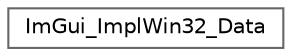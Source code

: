 digraph "Graphical Class Hierarchy"
{
 // LATEX_PDF_SIZE
  bgcolor="transparent";
  edge [fontname=Helvetica,fontsize=10,labelfontname=Helvetica,labelfontsize=10];
  node [fontname=Helvetica,fontsize=10,shape=box,height=0.2,width=0.4];
  rankdir="LR";
  Node0 [id="Node000000",label="ImGui_ImplWin32_Data",height=0.2,width=0.4,color="grey40", fillcolor="white", style="filled",URL="$struct_im_gui___impl_win32___data.html",tooltip=" "];
}
